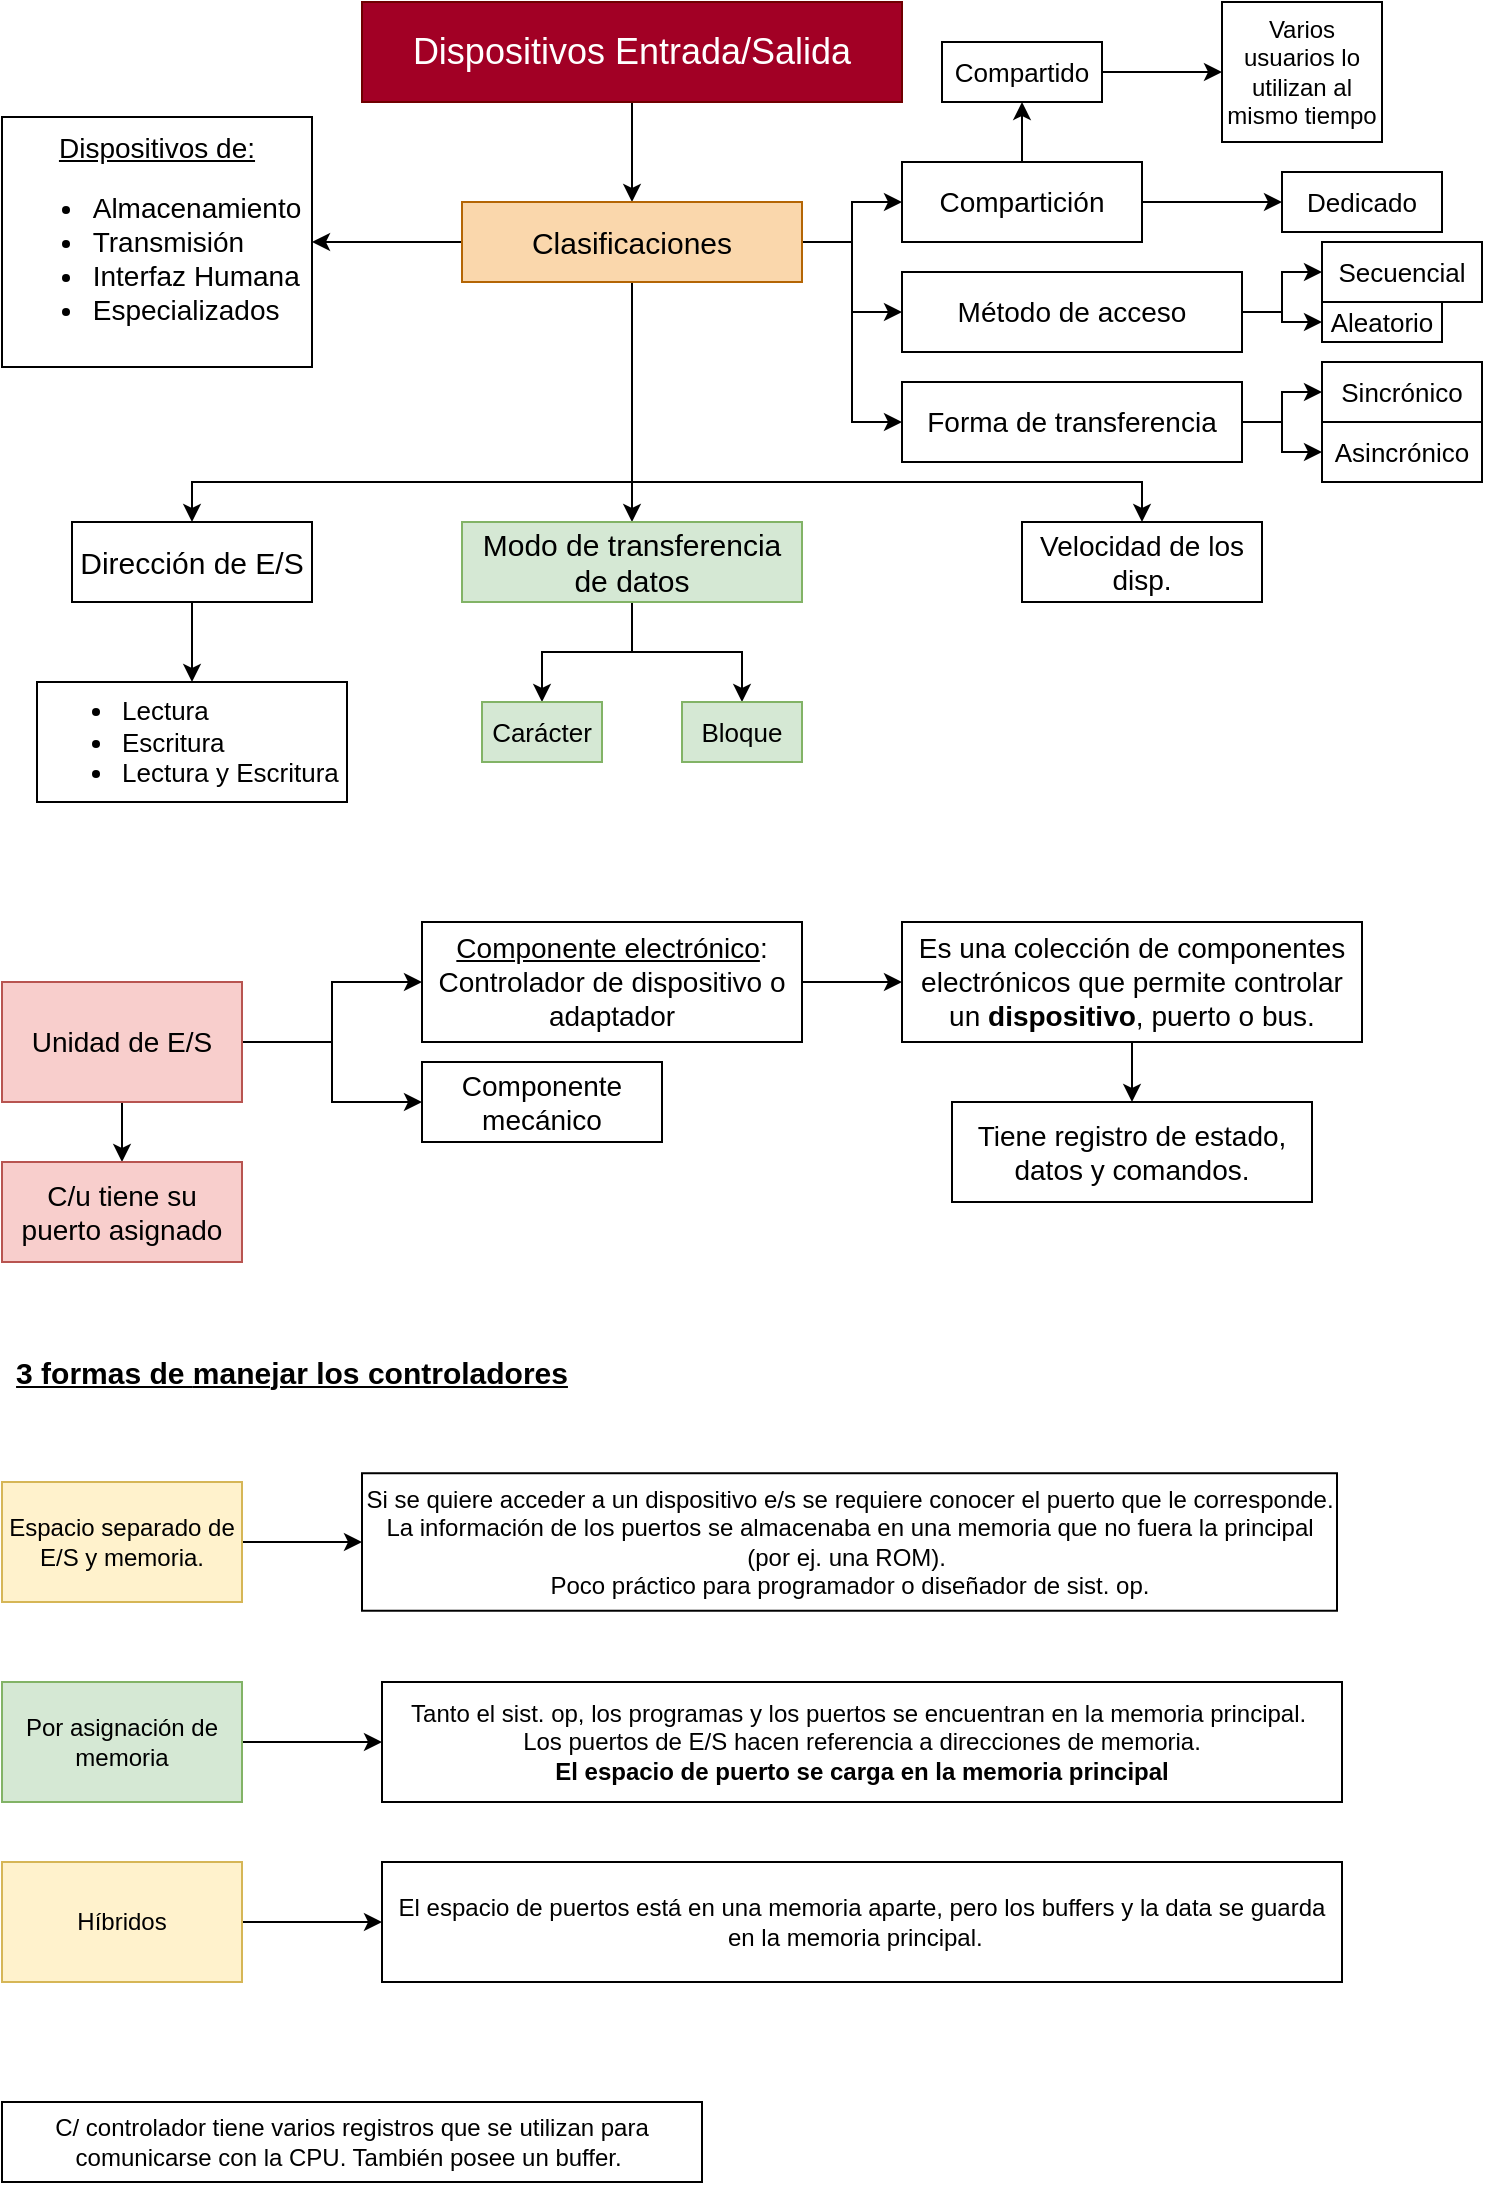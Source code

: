 <mxfile version="21.2.9" type="github" pages="2">
  <diagram name="Página-1" id="bnr48KtmNe2BLuCu2KkL">
    <mxGraphModel dx="839" dy="492" grid="1" gridSize="10" guides="1" tooltips="1" connect="1" arrows="1" fold="1" page="1" pageScale="1" pageWidth="827" pageHeight="1169" math="0" shadow="0">
      <root>
        <mxCell id="0" />
        <mxCell id="1" parent="0" />
        <mxCell id="CKqWZd-cSWZV2FJ3GJAT-3" style="edgeStyle=orthogonalEdgeStyle;rounded=0;orthogonalLoop=1;jettySize=auto;html=1;exitX=0.5;exitY=1;exitDx=0;exitDy=0;" parent="1" source="CKqWZd-cSWZV2FJ3GJAT-1" target="CKqWZd-cSWZV2FJ3GJAT-2" edge="1">
          <mxGeometry relative="1" as="geometry" />
        </mxCell>
        <mxCell id="CKqWZd-cSWZV2FJ3GJAT-1" value="&lt;font style=&quot;font-size: 18px;&quot;&gt;Dispositivos Entrada/Salida&lt;/font&gt;" style="rounded=0;whiteSpace=wrap;html=1;fillColor=#a20025;strokeColor=#6F0000;fontColor=#ffffff;" parent="1" vertex="1">
          <mxGeometry x="220" y="30" width="270" height="50" as="geometry" />
        </mxCell>
        <mxCell id="CKqWZd-cSWZV2FJ3GJAT-50" style="edgeStyle=orthogonalEdgeStyle;rounded=0;orthogonalLoop=1;jettySize=auto;html=1;exitX=0;exitY=0.5;exitDx=0;exitDy=0;" parent="1" source="CKqWZd-cSWZV2FJ3GJAT-2" target="CKqWZd-cSWZV2FJ3GJAT-49" edge="1">
          <mxGeometry relative="1" as="geometry" />
        </mxCell>
        <mxCell id="CKqWZd-cSWZV2FJ3GJAT-77" style="edgeStyle=orthogonalEdgeStyle;rounded=0;orthogonalLoop=1;jettySize=auto;html=1;exitX=1;exitY=0.5;exitDx=0;exitDy=0;entryX=0;entryY=0.5;entryDx=0;entryDy=0;" parent="1" source="CKqWZd-cSWZV2FJ3GJAT-2" target="CKqWZd-cSWZV2FJ3GJAT-35" edge="1">
          <mxGeometry relative="1" as="geometry" />
        </mxCell>
        <mxCell id="CKqWZd-cSWZV2FJ3GJAT-78" style="edgeStyle=orthogonalEdgeStyle;rounded=0;orthogonalLoop=1;jettySize=auto;html=1;exitX=1;exitY=0.5;exitDx=0;exitDy=0;entryX=0;entryY=0.5;entryDx=0;entryDy=0;" parent="1" source="CKqWZd-cSWZV2FJ3GJAT-2" target="CKqWZd-cSWZV2FJ3GJAT-10" edge="1">
          <mxGeometry relative="1" as="geometry" />
        </mxCell>
        <mxCell id="CKqWZd-cSWZV2FJ3GJAT-79" style="edgeStyle=orthogonalEdgeStyle;rounded=0;orthogonalLoop=1;jettySize=auto;html=1;exitX=1;exitY=0.5;exitDx=0;exitDy=0;entryX=0;entryY=0.5;entryDx=0;entryDy=0;" parent="1" source="CKqWZd-cSWZV2FJ3GJAT-2" target="CKqWZd-cSWZV2FJ3GJAT-29" edge="1">
          <mxGeometry relative="1" as="geometry" />
        </mxCell>
        <mxCell id="CKqWZd-cSWZV2FJ3GJAT-80" style="edgeStyle=orthogonalEdgeStyle;rounded=0;orthogonalLoop=1;jettySize=auto;html=1;exitX=0.5;exitY=1;exitDx=0;exitDy=0;entryX=0.5;entryY=0;entryDx=0;entryDy=0;" parent="1" source="CKqWZd-cSWZV2FJ3GJAT-2" target="CKqWZd-cSWZV2FJ3GJAT-4" edge="1">
          <mxGeometry relative="1" as="geometry" />
        </mxCell>
        <mxCell id="CKqWZd-cSWZV2FJ3GJAT-81" style="edgeStyle=orthogonalEdgeStyle;rounded=0;orthogonalLoop=1;jettySize=auto;html=1;exitX=0.5;exitY=1;exitDx=0;exitDy=0;entryX=0.5;entryY=0;entryDx=0;entryDy=0;" parent="1" source="CKqWZd-cSWZV2FJ3GJAT-2" target="CKqWZd-cSWZV2FJ3GJAT-58" edge="1">
          <mxGeometry relative="1" as="geometry">
            <Array as="points">
              <mxPoint x="355" y="270" />
              <mxPoint x="135" y="270" />
            </Array>
          </mxGeometry>
        </mxCell>
        <mxCell id="CKqWZd-cSWZV2FJ3GJAT-82" style="edgeStyle=orthogonalEdgeStyle;rounded=0;orthogonalLoop=1;jettySize=auto;html=1;exitX=0.5;exitY=1;exitDx=0;exitDy=0;entryX=0.5;entryY=0;entryDx=0;entryDy=0;" parent="1" source="CKqWZd-cSWZV2FJ3GJAT-2" target="CKqWZd-cSWZV2FJ3GJAT-52" edge="1">
          <mxGeometry relative="1" as="geometry">
            <Array as="points">
              <mxPoint x="355" y="270" />
              <mxPoint x="610" y="270" />
            </Array>
          </mxGeometry>
        </mxCell>
        <mxCell id="CKqWZd-cSWZV2FJ3GJAT-2" value="&lt;font style=&quot;font-size: 15px;&quot;&gt;Clasificaciones&lt;/font&gt;" style="rounded=0;whiteSpace=wrap;html=1;fillColor=#fad7ac;strokeColor=#b46504;" parent="1" vertex="1">
          <mxGeometry x="270" y="130" width="170" height="40" as="geometry" />
        </mxCell>
        <mxCell id="CKqWZd-cSWZV2FJ3GJAT-83" style="edgeStyle=orthogonalEdgeStyle;rounded=0;orthogonalLoop=1;jettySize=auto;html=1;exitX=0.5;exitY=1;exitDx=0;exitDy=0;" parent="1" source="CKqWZd-cSWZV2FJ3GJAT-4" target="CKqWZd-cSWZV2FJ3GJAT-6" edge="1">
          <mxGeometry relative="1" as="geometry" />
        </mxCell>
        <mxCell id="CKqWZd-cSWZV2FJ3GJAT-84" style="edgeStyle=orthogonalEdgeStyle;rounded=0;orthogonalLoop=1;jettySize=auto;html=1;exitX=0.5;exitY=1;exitDx=0;exitDy=0;entryX=0.5;entryY=0;entryDx=0;entryDy=0;" parent="1" source="CKqWZd-cSWZV2FJ3GJAT-4" target="CKqWZd-cSWZV2FJ3GJAT-8" edge="1">
          <mxGeometry relative="1" as="geometry" />
        </mxCell>
        <mxCell id="CKqWZd-cSWZV2FJ3GJAT-4" value="&lt;font style=&quot;font-size: 15px;&quot;&gt;Modo de transferencia de datos&lt;/font&gt;" style="rounded=0;whiteSpace=wrap;html=1;fillColor=#d5e8d4;strokeColor=#82b366;" parent="1" vertex="1">
          <mxGeometry x="270" y="290" width="170" height="40" as="geometry" />
        </mxCell>
        <mxCell id="CKqWZd-cSWZV2FJ3GJAT-6" value="&lt;font style=&quot;font-size: 13px;&quot;&gt;Carácter&lt;/font&gt;" style="rounded=0;whiteSpace=wrap;html=1;fillColor=#d5e8d4;strokeColor=#82b366;" parent="1" vertex="1">
          <mxGeometry x="280" y="380" width="60" height="30" as="geometry" />
        </mxCell>
        <mxCell id="CKqWZd-cSWZV2FJ3GJAT-8" value="&lt;font style=&quot;font-size: 13px;&quot;&gt;Bloque&lt;/font&gt;" style="rounded=0;whiteSpace=wrap;html=1;fillColor=#d5e8d4;strokeColor=#82b366;" parent="1" vertex="1">
          <mxGeometry x="380" y="380" width="60" height="30" as="geometry" />
        </mxCell>
        <mxCell id="CKqWZd-cSWZV2FJ3GJAT-22" style="edgeStyle=orthogonalEdgeStyle;rounded=0;orthogonalLoop=1;jettySize=auto;html=1;exitX=1;exitY=0.5;exitDx=0;exitDy=0;entryX=0;entryY=0.5;entryDx=0;entryDy=0;" parent="1" source="CKqWZd-cSWZV2FJ3GJAT-10" target="CKqWZd-cSWZV2FJ3GJAT-18" edge="1">
          <mxGeometry relative="1" as="geometry" />
        </mxCell>
        <mxCell id="CKqWZd-cSWZV2FJ3GJAT-24" style="edgeStyle=orthogonalEdgeStyle;rounded=0;orthogonalLoop=1;jettySize=auto;html=1;exitX=1;exitY=0.5;exitDx=0;exitDy=0;entryX=0;entryY=0.5;entryDx=0;entryDy=0;" parent="1" source="CKqWZd-cSWZV2FJ3GJAT-10" target="CKqWZd-cSWZV2FJ3GJAT-19" edge="1">
          <mxGeometry relative="1" as="geometry" />
        </mxCell>
        <mxCell id="CKqWZd-cSWZV2FJ3GJAT-10" value="&lt;font style=&quot;font-size: 14px;&quot;&gt;Método de acceso&lt;/font&gt;" style="rounded=0;whiteSpace=wrap;html=1;" parent="1" vertex="1">
          <mxGeometry x="490" y="165" width="170" height="40" as="geometry" />
        </mxCell>
        <mxCell id="CKqWZd-cSWZV2FJ3GJAT-18" value="&lt;font style=&quot;font-size: 13px;&quot;&gt;Secuencial&lt;/font&gt;" style="rounded=0;whiteSpace=wrap;html=1;" parent="1" vertex="1">
          <mxGeometry x="700" y="150" width="80" height="30" as="geometry" />
        </mxCell>
        <mxCell id="CKqWZd-cSWZV2FJ3GJAT-19" value="&lt;font style=&quot;font-size: 13px;&quot;&gt;Aleatorio&lt;/font&gt;" style="rounded=0;whiteSpace=wrap;html=1;" parent="1" vertex="1">
          <mxGeometry x="700" y="180" width="60" height="20" as="geometry" />
        </mxCell>
        <mxCell id="CKqWZd-cSWZV2FJ3GJAT-33" style="edgeStyle=orthogonalEdgeStyle;rounded=0;orthogonalLoop=1;jettySize=auto;html=1;exitX=1;exitY=0.5;exitDx=0;exitDy=0;entryX=0;entryY=0.5;entryDx=0;entryDy=0;" parent="1" source="CKqWZd-cSWZV2FJ3GJAT-29" target="CKqWZd-cSWZV2FJ3GJAT-31" edge="1">
          <mxGeometry relative="1" as="geometry" />
        </mxCell>
        <mxCell id="CKqWZd-cSWZV2FJ3GJAT-34" style="edgeStyle=orthogonalEdgeStyle;rounded=0;orthogonalLoop=1;jettySize=auto;html=1;exitX=1;exitY=0.5;exitDx=0;exitDy=0;entryX=0;entryY=0.5;entryDx=0;entryDy=0;" parent="1" source="CKqWZd-cSWZV2FJ3GJAT-29" target="CKqWZd-cSWZV2FJ3GJAT-32" edge="1">
          <mxGeometry relative="1" as="geometry" />
        </mxCell>
        <mxCell id="CKqWZd-cSWZV2FJ3GJAT-29" value="&lt;font style=&quot;font-size: 14px;&quot;&gt;Forma de transferencia&lt;/font&gt;" style="rounded=0;whiteSpace=wrap;html=1;" parent="1" vertex="1">
          <mxGeometry x="490" y="220" width="170" height="40" as="geometry" />
        </mxCell>
        <mxCell id="CKqWZd-cSWZV2FJ3GJAT-31" value="&lt;font style=&quot;font-size: 13px;&quot;&gt;Sincrónico&lt;/font&gt;" style="rounded=0;whiteSpace=wrap;html=1;" parent="1" vertex="1">
          <mxGeometry x="700" y="210" width="80" height="30" as="geometry" />
        </mxCell>
        <mxCell id="CKqWZd-cSWZV2FJ3GJAT-32" value="&lt;font style=&quot;font-size: 13px;&quot;&gt;Asincrónico&lt;/font&gt;" style="rounded=0;whiteSpace=wrap;html=1;" parent="1" vertex="1">
          <mxGeometry x="700" y="240" width="80" height="30" as="geometry" />
        </mxCell>
        <mxCell id="CKqWZd-cSWZV2FJ3GJAT-73" style="edgeStyle=orthogonalEdgeStyle;rounded=0;orthogonalLoop=1;jettySize=auto;html=1;exitX=0.5;exitY=0;exitDx=0;exitDy=0;entryX=0.5;entryY=1;entryDx=0;entryDy=0;" parent="1" source="CKqWZd-cSWZV2FJ3GJAT-35" target="CKqWZd-cSWZV2FJ3GJAT-40" edge="1">
          <mxGeometry relative="1" as="geometry" />
        </mxCell>
        <mxCell id="CKqWZd-cSWZV2FJ3GJAT-74" style="edgeStyle=orthogonalEdgeStyle;rounded=0;orthogonalLoop=1;jettySize=auto;html=1;exitX=1;exitY=0.5;exitDx=0;exitDy=0;entryX=0;entryY=0.5;entryDx=0;entryDy=0;" parent="1" source="CKqWZd-cSWZV2FJ3GJAT-35" target="CKqWZd-cSWZV2FJ3GJAT-39" edge="1">
          <mxGeometry relative="1" as="geometry" />
        </mxCell>
        <mxCell id="CKqWZd-cSWZV2FJ3GJAT-35" value="&lt;font style=&quot;font-size: 14px;&quot;&gt;Compartición&lt;/font&gt;" style="rounded=0;whiteSpace=wrap;html=1;" parent="1" vertex="1">
          <mxGeometry x="490" y="110" width="120" height="40" as="geometry" />
        </mxCell>
        <mxCell id="CKqWZd-cSWZV2FJ3GJAT-39" value="&lt;font style=&quot;font-size: 13px;&quot;&gt;Dedicado&lt;/font&gt;" style="rounded=0;whiteSpace=wrap;html=1;" parent="1" vertex="1">
          <mxGeometry x="680" y="115" width="80" height="30" as="geometry" />
        </mxCell>
        <mxCell id="CKqWZd-cSWZV2FJ3GJAT-75" style="edgeStyle=orthogonalEdgeStyle;rounded=0;orthogonalLoop=1;jettySize=auto;html=1;exitX=1;exitY=0.5;exitDx=0;exitDy=0;entryX=0;entryY=0.5;entryDx=0;entryDy=0;" parent="1" source="CKqWZd-cSWZV2FJ3GJAT-40" target="CKqWZd-cSWZV2FJ3GJAT-45" edge="1">
          <mxGeometry relative="1" as="geometry" />
        </mxCell>
        <mxCell id="CKqWZd-cSWZV2FJ3GJAT-40" value="&lt;font style=&quot;font-size: 13px;&quot;&gt;Compartido&lt;/font&gt;" style="rounded=0;whiteSpace=wrap;html=1;" parent="1" vertex="1">
          <mxGeometry x="510" y="50" width="80" height="30" as="geometry" />
        </mxCell>
        <mxCell id="CKqWZd-cSWZV2FJ3GJAT-45" value="&lt;font style=&quot;font-size: 12px;&quot;&gt;Varios usuarios lo utilizan al mismo tiempo&lt;/font&gt;" style="rounded=0;whiteSpace=wrap;html=1;" parent="1" vertex="1">
          <mxGeometry x="650" y="30" width="80" height="70" as="geometry" />
        </mxCell>
        <mxCell id="CKqWZd-cSWZV2FJ3GJAT-49" value="&lt;div style=&quot;font-size: 14px;&quot;&gt;&lt;u style=&quot;&quot;&gt;&lt;font style=&quot;font-size: 14px;&quot;&gt;Dispositivos de:&lt;/font&gt;&lt;/u&gt;&lt;/div&gt;&lt;ul style=&quot;font-size: 14px;&quot;&gt;&lt;li style=&quot;text-align: left;&quot;&gt;&lt;font style=&quot;font-size: 14px;&quot;&gt;Almacenamiento&lt;/font&gt;&lt;/li&gt;&lt;li style=&quot;text-align: left;&quot;&gt;&lt;font style=&quot;font-size: 14px;&quot;&gt;Transmisión&amp;nbsp;&lt;/font&gt;&lt;/li&gt;&lt;li style=&quot;text-align: left;&quot;&gt;&lt;font style=&quot;font-size: 14px;&quot;&gt;Interfaz Humana&lt;/font&gt;&lt;/li&gt;&lt;li style=&quot;text-align: left;&quot;&gt;&lt;font style=&quot;font-size: 14px;&quot;&gt;Especializados&lt;/font&gt;&lt;/li&gt;&lt;/ul&gt;" style="rounded=0;whiteSpace=wrap;html=1;" parent="1" vertex="1">
          <mxGeometry x="40" y="87.5" width="155" height="125" as="geometry" />
        </mxCell>
        <mxCell id="CKqWZd-cSWZV2FJ3GJAT-69" style="edgeStyle=orthogonalEdgeStyle;rounded=0;orthogonalLoop=1;jettySize=auto;html=1;exitX=0.5;exitY=1;exitDx=0;exitDy=0;" parent="1" source="CKqWZd-cSWZV2FJ3GJAT-58" target="CKqWZd-cSWZV2FJ3GJAT-68" edge="1">
          <mxGeometry relative="1" as="geometry" />
        </mxCell>
        <mxCell id="CKqWZd-cSWZV2FJ3GJAT-58" value="&lt;font style=&quot;font-size: 15px;&quot;&gt;Dirección de E/S&lt;/font&gt;" style="rounded=0;whiteSpace=wrap;html=1;" parent="1" vertex="1">
          <mxGeometry x="75" y="290" width="120" height="40" as="geometry" />
        </mxCell>
        <mxCell id="CKqWZd-cSWZV2FJ3GJAT-68" value="&lt;ul style=&quot;font-size: 13px;&quot;&gt;&lt;li&gt;&lt;span style=&quot;&quot;&gt;Lectura&lt;/span&gt;&lt;/li&gt;&lt;li&gt;&lt;span style=&quot;&quot;&gt;Escritura&amp;nbsp;&lt;/span&gt;&lt;/li&gt;&lt;li&gt;&lt;span style=&quot;&quot;&gt;Lectura y Escritura&lt;/span&gt;&lt;/li&gt;&lt;/ul&gt;" style="rounded=0;whiteSpace=wrap;html=1;align=left;" parent="1" vertex="1">
          <mxGeometry x="57.5" y="370" width="155" height="60" as="geometry" />
        </mxCell>
        <mxCell id="CKqWZd-cSWZV2FJ3GJAT-52" value="&lt;font style=&quot;font-size: 14px;&quot;&gt;Velocidad de los disp.&lt;/font&gt;" style="rounded=0;whiteSpace=wrap;html=1;" parent="1" vertex="1">
          <mxGeometry x="550" y="290" width="120" height="40" as="geometry" />
        </mxCell>
        <mxCell id="CKqWZd-cSWZV2FJ3GJAT-72" style="edgeStyle=orthogonalEdgeStyle;rounded=0;orthogonalLoop=1;jettySize=auto;html=1;exitX=0.5;exitY=1;exitDx=0;exitDy=0;" parent="1" source="CKqWZd-cSWZV2FJ3GJAT-52" target="CKqWZd-cSWZV2FJ3GJAT-52" edge="1">
          <mxGeometry relative="1" as="geometry" />
        </mxCell>
        <mxCell id="X8Vde5-3q5NjhC1-RiLi-3" style="edgeStyle=orthogonalEdgeStyle;rounded=0;orthogonalLoop=1;jettySize=auto;html=1;exitX=1;exitY=0.5;exitDx=0;exitDy=0;" parent="1" source="X8Vde5-3q5NjhC1-RiLi-1" target="X8Vde5-3q5NjhC1-RiLi-2" edge="1">
          <mxGeometry relative="1" as="geometry" />
        </mxCell>
        <mxCell id="X8Vde5-3q5NjhC1-RiLi-5" style="edgeStyle=orthogonalEdgeStyle;rounded=0;orthogonalLoop=1;jettySize=auto;html=1;exitX=1;exitY=0.5;exitDx=0;exitDy=0;" parent="1" source="X8Vde5-3q5NjhC1-RiLi-1" target="X8Vde5-3q5NjhC1-RiLi-4" edge="1">
          <mxGeometry relative="1" as="geometry" />
        </mxCell>
        <mxCell id="y7UPAVZjWqUuUgM8Gh1U-9" style="edgeStyle=orthogonalEdgeStyle;rounded=0;orthogonalLoop=1;jettySize=auto;html=1;exitX=0.5;exitY=1;exitDx=0;exitDy=0;" edge="1" parent="1" source="X8Vde5-3q5NjhC1-RiLi-1" target="y7UPAVZjWqUuUgM8Gh1U-8">
          <mxGeometry relative="1" as="geometry" />
        </mxCell>
        <mxCell id="X8Vde5-3q5NjhC1-RiLi-1" value="&lt;font style=&quot;font-size: 14px;&quot;&gt;Unidad de E/S&lt;/font&gt;" style="rounded=0;whiteSpace=wrap;html=1;fillColor=#f8cecc;strokeColor=#b85450;" parent="1" vertex="1">
          <mxGeometry x="40" y="520" width="120" height="60" as="geometry" />
        </mxCell>
        <mxCell id="y7UPAVZjWqUuUgM8Gh1U-2" style="edgeStyle=orthogonalEdgeStyle;rounded=0;orthogonalLoop=1;jettySize=auto;html=1;exitX=1;exitY=0.5;exitDx=0;exitDy=0;" edge="1" parent="1" source="X8Vde5-3q5NjhC1-RiLi-2" target="y7UPAVZjWqUuUgM8Gh1U-1">
          <mxGeometry relative="1" as="geometry" />
        </mxCell>
        <mxCell id="X8Vde5-3q5NjhC1-RiLi-2" value="&lt;font style=&quot;font-size: 14px;&quot;&gt;&lt;u&gt;Componente electrónico&lt;/u&gt;: Controlador de dispositivo o adaptador&lt;/font&gt;" style="rounded=0;whiteSpace=wrap;html=1;" parent="1" vertex="1">
          <mxGeometry x="250" y="490" width="190" height="60" as="geometry" />
        </mxCell>
        <mxCell id="X8Vde5-3q5NjhC1-RiLi-4" value="&lt;font style=&quot;font-size: 14px;&quot;&gt;Componente mecánico&lt;/font&gt;" style="rounded=0;whiteSpace=wrap;html=1;" parent="1" vertex="1">
          <mxGeometry x="250" y="560" width="120" height="40" as="geometry" />
        </mxCell>
        <mxCell id="y7UPAVZjWqUuUgM8Gh1U-4" style="edgeStyle=orthogonalEdgeStyle;rounded=0;orthogonalLoop=1;jettySize=auto;html=1;exitX=0.5;exitY=1;exitDx=0;exitDy=0;" edge="1" parent="1" source="y7UPAVZjWqUuUgM8Gh1U-1" target="y7UPAVZjWqUuUgM8Gh1U-3">
          <mxGeometry relative="1" as="geometry" />
        </mxCell>
        <mxCell id="y7UPAVZjWqUuUgM8Gh1U-1" value="&lt;span style=&quot;font-size: 14px;&quot;&gt;Es una colección de componentes electrónicos que permite controlar un &lt;b&gt;dispositivo&lt;/b&gt;, puerto o bus.&lt;/span&gt;" style="rounded=0;whiteSpace=wrap;html=1;" vertex="1" parent="1">
          <mxGeometry x="490" y="490" width="230" height="60" as="geometry" />
        </mxCell>
        <mxCell id="y7UPAVZjWqUuUgM8Gh1U-3" value="&lt;span style=&quot;font-size: 14px;&quot;&gt;Tiene registro de estado, datos y comandos.&lt;/span&gt;" style="rounded=0;whiteSpace=wrap;html=1;" vertex="1" parent="1">
          <mxGeometry x="515" y="580" width="180" height="50" as="geometry" />
        </mxCell>
        <mxCell id="y7UPAVZjWqUuUgM8Gh1U-5" value="3 formas de &lt;font style=&quot;font-size: 15px;&quot;&gt;manejar los controladores&lt;/font&gt;" style="text;html=1;strokeColor=none;fillColor=none;align=center;verticalAlign=middle;whiteSpace=wrap;rounded=0;fontSize=15;fontStyle=5" vertex="1" parent="1">
          <mxGeometry x="40" y="700" width="290" height="30" as="geometry" />
        </mxCell>
        <mxCell id="y7UPAVZjWqUuUgM8Gh1U-8" value="&lt;font style=&quot;font-size: 14px;&quot;&gt;C/u tiene su puerto asignado&lt;/font&gt;" style="rounded=0;whiteSpace=wrap;html=1;fillColor=#f8cecc;strokeColor=#b85450;" vertex="1" parent="1">
          <mxGeometry x="40" y="610" width="120" height="50" as="geometry" />
        </mxCell>
        <mxCell id="y7UPAVZjWqUuUgM8Gh1U-17" style="edgeStyle=orthogonalEdgeStyle;rounded=0;orthogonalLoop=1;jettySize=auto;html=1;exitX=1;exitY=0.5;exitDx=0;exitDy=0;" edge="1" parent="1" source="y7UPAVZjWqUuUgM8Gh1U-10" target="y7UPAVZjWqUuUgM8Gh1U-16">
          <mxGeometry relative="1" as="geometry" />
        </mxCell>
        <mxCell id="y7UPAVZjWqUuUgM8Gh1U-10" value="Por asignación de memoria" style="rounded=0;whiteSpace=wrap;html=1;fillColor=#d5e8d4;strokeColor=#82b366;" vertex="1" parent="1">
          <mxGeometry x="40" y="870" width="120" height="60" as="geometry" />
        </mxCell>
        <mxCell id="y7UPAVZjWqUuUgM8Gh1U-15" style="edgeStyle=orthogonalEdgeStyle;rounded=0;orthogonalLoop=1;jettySize=auto;html=1;exitX=1;exitY=0.5;exitDx=0;exitDy=0;entryX=0;entryY=0.5;entryDx=0;entryDy=0;" edge="1" parent="1" source="y7UPAVZjWqUuUgM8Gh1U-11" target="y7UPAVZjWqUuUgM8Gh1U-13">
          <mxGeometry relative="1" as="geometry" />
        </mxCell>
        <mxCell id="y7UPAVZjWqUuUgM8Gh1U-11" value="Espacio separado de E/S y memoria." style="rounded=0;whiteSpace=wrap;html=1;fillColor=#fff2cc;strokeColor=#d6b656;" vertex="1" parent="1">
          <mxGeometry x="40" y="770" width="120" height="60" as="geometry" />
        </mxCell>
        <mxCell id="y7UPAVZjWqUuUgM8Gh1U-19" style="edgeStyle=orthogonalEdgeStyle;rounded=0;orthogonalLoop=1;jettySize=auto;html=1;exitX=1;exitY=0.5;exitDx=0;exitDy=0;" edge="1" parent="1" source="y7UPAVZjWqUuUgM8Gh1U-12" target="y7UPAVZjWqUuUgM8Gh1U-18">
          <mxGeometry relative="1" as="geometry" />
        </mxCell>
        <mxCell id="y7UPAVZjWqUuUgM8Gh1U-12" value="Híbridos" style="rounded=0;whiteSpace=wrap;html=1;fillColor=#fff2cc;strokeColor=#d6b656;" vertex="1" parent="1">
          <mxGeometry x="40" y="960" width="120" height="60" as="geometry" />
        </mxCell>
        <mxCell id="y7UPAVZjWqUuUgM8Gh1U-13" value="Si se quiere acceder a un dispositivo e/s se requiere conocer el puerto que le corresponde. La información de los puertos se almacenaba en una memoria que no fuera la principal (por ej. una ROM).&amp;nbsp;&lt;br&gt;Poco práctico para programador o diseñador de sist. op." style="text;html=1;align=center;verticalAlign=middle;whiteSpace=wrap;rounded=0;strokeColor=default;" vertex="1" parent="1">
          <mxGeometry x="220" y="765.62" width="487.5" height="68.75" as="geometry" />
        </mxCell>
        <mxCell id="y7UPAVZjWqUuUgM8Gh1U-14" value="C/ controlador tiene varios registros que se utilizan para comunicarse con la CPU. También posee un buffer.&amp;nbsp;" style="text;html=1;align=center;verticalAlign=middle;whiteSpace=wrap;rounded=0;strokeColor=default;" vertex="1" parent="1">
          <mxGeometry x="40" y="1080" width="350" height="40" as="geometry" />
        </mxCell>
        <mxCell id="y7UPAVZjWqUuUgM8Gh1U-16" value="Tanto el sist. op, los programas y los puertos se encuentran en la memoria principal.&amp;nbsp;&lt;br&gt;Los puertos de E/S hacen referencia a direcciones de memoria.&lt;br&gt;&lt;b&gt;El espacio de puerto se carga en la memoria principal&lt;/b&gt;" style="rounded=0;whiteSpace=wrap;html=1;" vertex="1" parent="1">
          <mxGeometry x="230" y="870" width="480" height="60" as="geometry" />
        </mxCell>
        <mxCell id="y7UPAVZjWqUuUgM8Gh1U-18" value="El espacio de puertos está en una memoria aparte, pero los buffers y la data se guarda en la memoria principal.&amp;nbsp;&amp;nbsp;" style="rounded=0;whiteSpace=wrap;html=1;" vertex="1" parent="1">
          <mxGeometry x="230" y="960" width="480" height="60" as="geometry" />
        </mxCell>
      </root>
    </mxGraphModel>
  </diagram>
  <diagram id="0W4lyASF4-PuAgdQvQpu" name="Página-2">
    <mxGraphModel dx="12" dy="492" grid="1" gridSize="10" guides="1" tooltips="1" connect="1" arrows="1" fold="1" page="1" pageScale="1" pageWidth="827" pageHeight="1169" math="0" shadow="0">
      <root>
        <mxCell id="0" />
        <mxCell id="1" parent="0" />
        <mxCell id="jdEvVsPho3DZVX9i4UFz-5" style="edgeStyle=orthogonalEdgeStyle;rounded=0;orthogonalLoop=1;jettySize=auto;html=1;exitX=1;exitY=0.5;exitDx=0;exitDy=0;" edge="1" parent="1" source="jdEvVsPho3DZVX9i4UFz-1" target="jdEvVsPho3DZVX9i4UFz-4">
          <mxGeometry relative="1" as="geometry" />
        </mxCell>
        <mxCell id="jdEvVsPho3DZVX9i4UFz-7" style="edgeStyle=orthogonalEdgeStyle;rounded=0;orthogonalLoop=1;jettySize=auto;html=1;exitX=0.5;exitY=1;exitDx=0;exitDy=0;" edge="1" parent="1" source="jdEvVsPho3DZVX9i4UFz-1" target="jdEvVsPho3DZVX9i4UFz-6">
          <mxGeometry relative="1" as="geometry" />
        </mxCell>
        <mxCell id="jdEvVsPho3DZVX9i4UFz-1" value="Acceso directo a memoria (DMA)" style="text;html=1;strokeColor=#6F0000;fillColor=#a20025;align=center;verticalAlign=middle;whiteSpace=wrap;rounded=0;strokeWidth=0;fontColor=#ffffff;fontSize=15;" vertex="1" parent="1">
          <mxGeometry x="880" y="50" width="290" height="30" as="geometry" />
        </mxCell>
        <mxCell id="jdEvVsPho3DZVX9i4UFz-4" value="Como la CPU se comunica con el dispositivo E/S" style="text;html=1;align=center;verticalAlign=middle;whiteSpace=wrap;rounded=0;strokeWidth=0;fontSize=15;fillColor=#eeeeee;strokeColor=#36393d;" vertex="1" parent="1">
          <mxGeometry x="1230" y="45" width="290" height="40" as="geometry" />
        </mxCell>
        <mxCell id="jdEvVsPho3DZVX9i4UFz-6" value="La CPU programa al control DMA.&lt;br&gt;&lt;ul&gt;&lt;li&gt;DMA se comunica con el controlador del dispositivo E/S.&lt;/li&gt;&lt;li&gt;El dispositivo se comunica con la memoria para almacenar los datos necesarios.&lt;/li&gt;&lt;li&gt;Al finalizar, el controlador E/S emite una interrupción al controlador DMA.&lt;/li&gt;&lt;li&gt;Finalmente, DMA envía la interrupción a la CPU.&lt;/li&gt;&lt;/ul&gt;" style="text;html=1;strokeColor=#36393d;fillColor=#eeeeee;align=center;verticalAlign=middle;whiteSpace=wrap;rounded=0;strokeWidth=0;fontSize=15;" vertex="1" parent="1">
          <mxGeometry x="880" y="110" width="290" height="230" as="geometry" />
        </mxCell>
        <mxCell id="jdEvVsPho3DZVX9i4UFz-10" style="edgeStyle=orthogonalEdgeStyle;rounded=0;orthogonalLoop=1;jettySize=auto;html=1;exitX=1;exitY=0.5;exitDx=0;exitDy=0;" edge="1" parent="1" source="jdEvVsPho3DZVX9i4UFz-8" target="jdEvVsPho3DZVX9i4UFz-9">
          <mxGeometry relative="1" as="geometry" />
        </mxCell>
        <mxCell id="jdEvVsPho3DZVX9i4UFz-20" style="edgeStyle=orthogonalEdgeStyle;rounded=0;orthogonalLoop=1;jettySize=auto;html=1;exitX=0;exitY=0.5;exitDx=0;exitDy=0;entryX=1;entryY=0.5;entryDx=0;entryDy=0;" edge="1" parent="1" source="jdEvVsPho3DZVX9i4UFz-8" target="jdEvVsPho3DZVX9i4UFz-11">
          <mxGeometry relative="1" as="geometry" />
        </mxCell>
        <mxCell id="jdEvVsPho3DZVX9i4UFz-22" style="edgeStyle=orthogonalEdgeStyle;rounded=0;orthogonalLoop=1;jettySize=auto;html=1;exitX=0.5;exitY=1;exitDx=0;exitDy=0;entryX=0.5;entryY=0;entryDx=0;entryDy=0;" edge="1" parent="1" source="jdEvVsPho3DZVX9i4UFz-8" target="jdEvVsPho3DZVX9i4UFz-19">
          <mxGeometry relative="1" as="geometry" />
        </mxCell>
        <mxCell id="jdEvVsPho3DZVX9i4UFz-23" style="edgeStyle=orthogonalEdgeStyle;rounded=0;orthogonalLoop=1;jettySize=auto;html=1;exitX=0.5;exitY=1;exitDx=0;exitDy=0;" edge="1" parent="1" source="jdEvVsPho3DZVX9i4UFz-8" target="jdEvVsPho3DZVX9i4UFz-17">
          <mxGeometry relative="1" as="geometry" />
        </mxCell>
        <mxCell id="jdEvVsPho3DZVX9i4UFz-8" value="Interrupciones" style="rounded=0;whiteSpace=wrap;html=1;fillColor=#a20025;fontColor=#ffffff;strokeColor=#6F0000;fontSize=14;" vertex="1" parent="1">
          <mxGeometry x="1220" y="400" width="120" height="60" as="geometry" />
        </mxCell>
        <mxCell id="jdEvVsPho3DZVX9i4UFz-9" value="Es un mecanismo que interrumpe el flujo de ejecución de un programa&amp;nbsp;" style="rounded=0;whiteSpace=wrap;html=1;fontSize=14;fillColor=#ffe6cc;strokeColor=#d79b00;" vertex="1" parent="1">
          <mxGeometry x="1410" y="400" width="210" height="60" as="geometry" />
        </mxCell>
        <mxCell id="jdEvVsPho3DZVX9i4UFz-21" style="edgeStyle=orthogonalEdgeStyle;rounded=0;orthogonalLoop=1;jettySize=auto;html=1;entryX=0.5;entryY=0;entryDx=0;entryDy=0;" edge="1" parent="1" source="jdEvVsPho3DZVX9i4UFz-11" target="jdEvVsPho3DZVX9i4UFz-15">
          <mxGeometry relative="1" as="geometry" />
        </mxCell>
        <mxCell id="jdEvVsPho3DZVX9i4UFz-11" value="Cuando un dispositivo de E/S ha terminado el trabajo que se le asignó, produce una interrupción." style="rounded=0;whiteSpace=wrap;html=1;fontSize=14;" vertex="1" parent="1">
          <mxGeometry x="935" y="367" width="160" height="125" as="geometry" />
        </mxCell>
        <mxCell id="jdEvVsPho3DZVX9i4UFz-15" value="Impone una señal en el bus, que es detectada por el controlador de interrupciones en la tarjeta principal. Gestiona la interrupción y le &quot;avisa&quot; a la CPU." style="rounded=0;whiteSpace=wrap;html=1;fontSize=14;" vertex="1" parent="1">
          <mxGeometry x="890" y="535" width="250" height="100" as="geometry" />
        </mxCell>
        <mxCell id="jdEvVsPho3DZVX9i4UFz-17" value="Precisas&amp;nbsp;" style="rounded=0;whiteSpace=wrap;html=1;fillColor=#d5e8d4;strokeColor=#82b366;fontSize=14;" vertex="1" parent="1">
          <mxGeometry x="1320" y="540" width="120" height="60" as="geometry" />
        </mxCell>
        <mxCell id="jdEvVsPho3DZVX9i4UFz-19" value="Imprecisas" style="rounded=0;whiteSpace=wrap;html=1;fillColor=#d5e8d4;strokeColor=#82b366;fontSize=14;" vertex="1" parent="1">
          <mxGeometry x="1170" y="540" width="120" height="60" as="geometry" />
        </mxCell>
      </root>
    </mxGraphModel>
  </diagram>
</mxfile>
